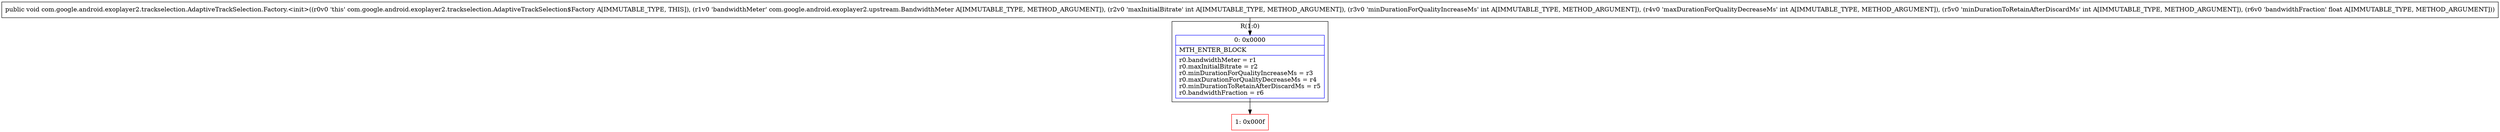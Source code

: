 digraph "CFG forcom.google.android.exoplayer2.trackselection.AdaptiveTrackSelection.Factory.\<init\>(Lcom\/google\/android\/exoplayer2\/upstream\/BandwidthMeter;IIIIF)V" {
subgraph cluster_Region_1456036656 {
label = "R(1:0)";
node [shape=record,color=blue];
Node_0 [shape=record,label="{0\:\ 0x0000|MTH_ENTER_BLOCK\l|r0.bandwidthMeter = r1\lr0.maxInitialBitrate = r2\lr0.minDurationForQualityIncreaseMs = r3\lr0.maxDurationForQualityDecreaseMs = r4\lr0.minDurationToRetainAfterDiscardMs = r5\lr0.bandwidthFraction = r6\l}"];
}
Node_1 [shape=record,color=red,label="{1\:\ 0x000f}"];
MethodNode[shape=record,label="{public void com.google.android.exoplayer2.trackselection.AdaptiveTrackSelection.Factory.\<init\>((r0v0 'this' com.google.android.exoplayer2.trackselection.AdaptiveTrackSelection$Factory A[IMMUTABLE_TYPE, THIS]), (r1v0 'bandwidthMeter' com.google.android.exoplayer2.upstream.BandwidthMeter A[IMMUTABLE_TYPE, METHOD_ARGUMENT]), (r2v0 'maxInitialBitrate' int A[IMMUTABLE_TYPE, METHOD_ARGUMENT]), (r3v0 'minDurationForQualityIncreaseMs' int A[IMMUTABLE_TYPE, METHOD_ARGUMENT]), (r4v0 'maxDurationForQualityDecreaseMs' int A[IMMUTABLE_TYPE, METHOD_ARGUMENT]), (r5v0 'minDurationToRetainAfterDiscardMs' int A[IMMUTABLE_TYPE, METHOD_ARGUMENT]), (r6v0 'bandwidthFraction' float A[IMMUTABLE_TYPE, METHOD_ARGUMENT])) }"];
MethodNode -> Node_0;
Node_0 -> Node_1;
}

